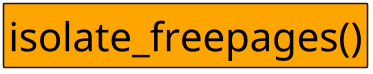 @startuml
scale 1/2

skinparam Component {
    Style rectangle
    FontSize 80
    BorderThickness 3.2
    BackgroundColor Orange
}

[isolate_freepages()]
@enduml

